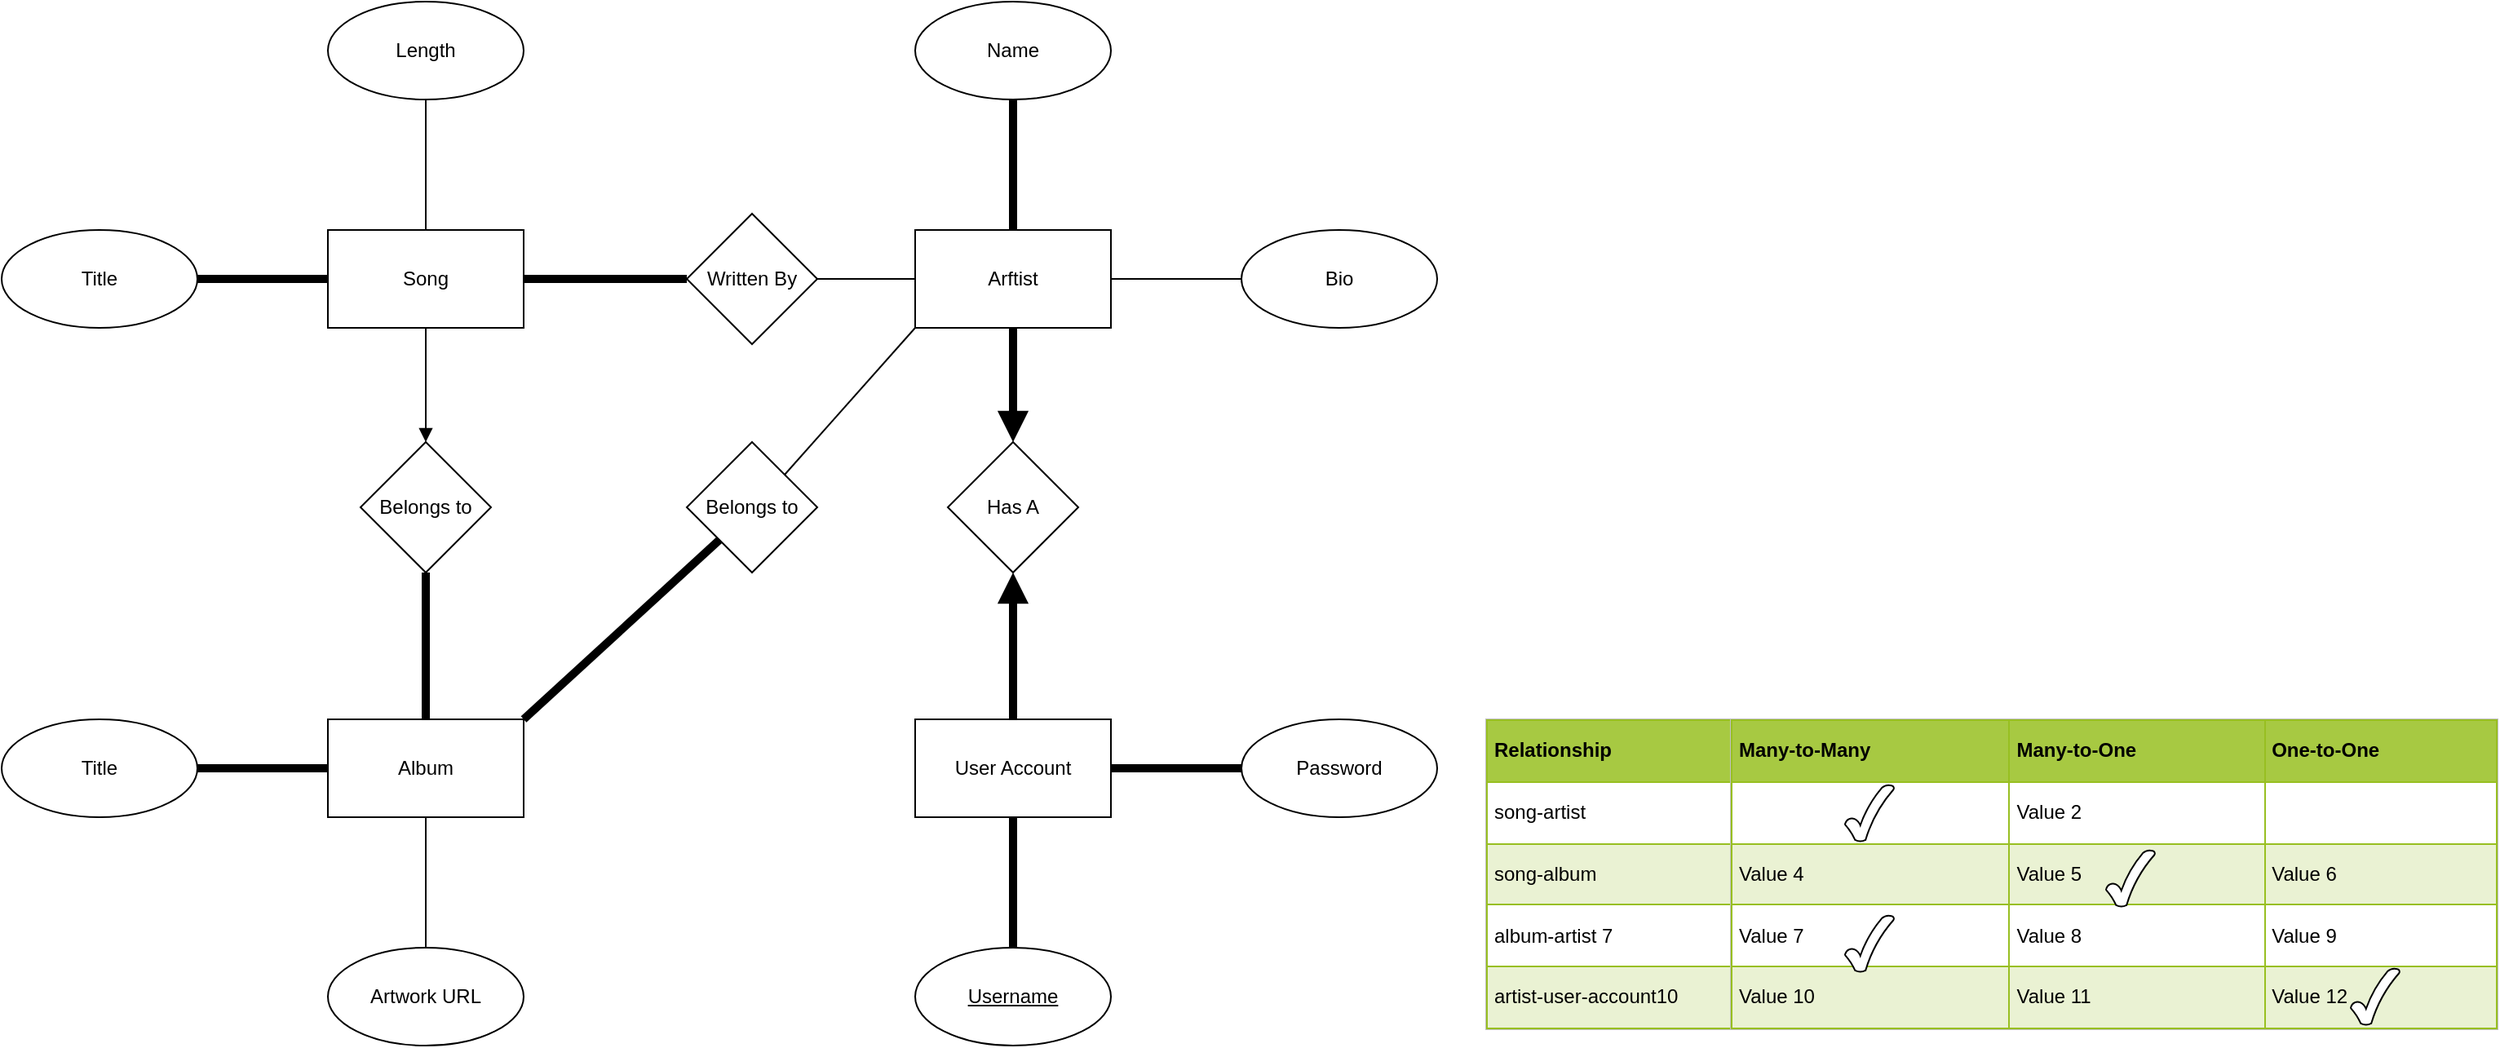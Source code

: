 <mxfile>
    <diagram id="93NWZDRxkafKrjGZCm62" name="Page-1">
        <mxGraphModel dx="2852" dy="658" grid="1" gridSize="10" guides="1" tooltips="1" connect="1" arrows="1" fold="1" page="1" pageScale="1" pageWidth="1920" pageHeight="1200" math="0" shadow="0">
            <root>
                <mxCell id="0"/>
                <mxCell id="1" parent="0"/>
                <mxCell id="4" value="" style="edgeStyle=none;html=1;endArrow=none;endFill=0;" edge="1" parent="1" source="2" target="3">
                    <mxGeometry relative="1" as="geometry"/>
                </mxCell>
                <mxCell id="6" value="" style="edgeStyle=none;html=1;strokeWidth=5;endArrow=none;endFill=0;" edge="1" parent="1" source="2" target="5">
                    <mxGeometry relative="1" as="geometry"/>
                </mxCell>
                <mxCell id="8" value="" style="edgeStyle=none;html=1;endArrow=none;endFill=0;strokeWidth=5;" edge="1" parent="1" source="2" target="7">
                    <mxGeometry relative="1" as="geometry"/>
                </mxCell>
                <mxCell id="10" value="" style="edgeStyle=none;html=1;endArrow=block;endFill=1;strokeWidth=1;startSize=6;" edge="1" parent="1" source="2" target="9">
                    <mxGeometry relative="1" as="geometry"/>
                </mxCell>
                <mxCell id="2" value="Song" style="rounded=0;whiteSpace=wrap;html=1;" vertex="1" parent="1">
                    <mxGeometry x="160" y="170" width="120" height="60" as="geometry"/>
                </mxCell>
                <mxCell id="3" value="Length" style="ellipse;whiteSpace=wrap;html=1;rounded=0;" vertex="1" parent="1">
                    <mxGeometry x="160" y="30" width="120" height="60" as="geometry"/>
                </mxCell>
                <mxCell id="5" value="Title" style="ellipse;whiteSpace=wrap;html=1;rounded=0;" vertex="1" parent="1">
                    <mxGeometry x="-40" y="170" width="120" height="60" as="geometry"/>
                </mxCell>
                <mxCell id="18" value="" style="edgeStyle=none;html=1;endArrow=none;endFill=0;startSize=6;strokeWidth=1;" edge="1" parent="1" source="7" target="17">
                    <mxGeometry relative="1" as="geometry"/>
                </mxCell>
                <mxCell id="7" value="Written By" style="rhombus;whiteSpace=wrap;html=1;rounded=0;" vertex="1" parent="1">
                    <mxGeometry x="380" y="160" width="80" height="80" as="geometry"/>
                </mxCell>
                <mxCell id="12" value="" style="edgeStyle=none;html=1;endArrow=none;endFill=0;startSize=6;strokeWidth=5;" edge="1" parent="1" source="9" target="11">
                    <mxGeometry relative="1" as="geometry"/>
                </mxCell>
                <mxCell id="9" value="Belongs to" style="rhombus;whiteSpace=wrap;html=1;rounded=0;" vertex="1" parent="1">
                    <mxGeometry x="180" y="300" width="80" height="80" as="geometry"/>
                </mxCell>
                <mxCell id="14" value="" style="edgeStyle=none;html=1;endArrow=none;endFill=0;startSize=6;strokeWidth=5;" edge="1" parent="1" source="11" target="13">
                    <mxGeometry relative="1" as="geometry"/>
                </mxCell>
                <mxCell id="16" value="" style="edgeStyle=none;html=1;endArrow=none;endFill=0;startSize=6;strokeWidth=1;" edge="1" parent="1" source="11" target="15">
                    <mxGeometry relative="1" as="geometry"/>
                </mxCell>
                <mxCell id="11" value="Album" style="whiteSpace=wrap;html=1;rounded=0;" vertex="1" parent="1">
                    <mxGeometry x="160" y="470" width="120" height="60" as="geometry"/>
                </mxCell>
                <mxCell id="13" value="Title" style="ellipse;whiteSpace=wrap;html=1;rounded=0;" vertex="1" parent="1">
                    <mxGeometry x="-40" y="470" width="120" height="60" as="geometry"/>
                </mxCell>
                <mxCell id="15" value="Artwork URL" style="ellipse;whiteSpace=wrap;html=1;rounded=0;" vertex="1" parent="1">
                    <mxGeometry x="160" y="610" width="120" height="60" as="geometry"/>
                </mxCell>
                <mxCell id="20" value="" style="edgeStyle=none;html=1;endArrow=none;endFill=0;startSize=6;strokeWidth=5;" edge="1" parent="1" source="17" target="19">
                    <mxGeometry relative="1" as="geometry"/>
                </mxCell>
                <mxCell id="22" value="" style="edgeStyle=none;html=1;endArrow=none;endFill=0;startSize=6;strokeWidth=1;" edge="1" parent="1" source="17" target="21">
                    <mxGeometry relative="1" as="geometry"/>
                </mxCell>
                <mxCell id="24" value="" style="edgeStyle=none;html=1;endArrow=block;endFill=1;startSize=6;strokeWidth=5;" edge="1" parent="1" source="17" target="23">
                    <mxGeometry relative="1" as="geometry"/>
                </mxCell>
                <mxCell id="17" value="Arftist" style="whiteSpace=wrap;html=1;rounded=0;" vertex="1" parent="1">
                    <mxGeometry x="520" y="170" width="120" height="60" as="geometry"/>
                </mxCell>
                <mxCell id="19" value="Name" style="ellipse;whiteSpace=wrap;html=1;rounded=0;" vertex="1" parent="1">
                    <mxGeometry x="520" y="30" width="120" height="60" as="geometry"/>
                </mxCell>
                <mxCell id="21" value="Bio" style="ellipse;whiteSpace=wrap;html=1;rounded=0;" vertex="1" parent="1">
                    <mxGeometry x="720" y="170" width="120" height="60" as="geometry"/>
                </mxCell>
                <mxCell id="26" value="" style="edgeStyle=none;html=1;endArrow=none;endFill=0;startSize=6;strokeWidth=5;startArrow=block;startFill=1;" edge="1" parent="1" source="23" target="25">
                    <mxGeometry relative="1" as="geometry"/>
                </mxCell>
                <mxCell id="23" value="Has A" style="rhombus;whiteSpace=wrap;html=1;rounded=0;" vertex="1" parent="1">
                    <mxGeometry x="540" y="300" width="80" height="80" as="geometry"/>
                </mxCell>
                <mxCell id="28" value="" style="edgeStyle=none;html=1;startArrow=none;startFill=0;endArrow=none;endFill=0;startSize=6;strokeWidth=5;" edge="1" parent="1" source="25" target="27">
                    <mxGeometry relative="1" as="geometry"/>
                </mxCell>
                <mxCell id="30" value="" style="edgeStyle=none;html=1;startArrow=none;startFill=0;endArrow=none;endFill=0;startSize=6;strokeWidth=5;" edge="1" parent="1" source="25" target="29">
                    <mxGeometry relative="1" as="geometry"/>
                </mxCell>
                <mxCell id="25" value="User Account" style="rounded=0;whiteSpace=wrap;html=1;" vertex="1" parent="1">
                    <mxGeometry x="520" y="470" width="120" height="60" as="geometry"/>
                </mxCell>
                <mxCell id="27" value="Password" style="ellipse;whiteSpace=wrap;html=1;rounded=0;" vertex="1" parent="1">
                    <mxGeometry x="720" y="470" width="120" height="60" as="geometry"/>
                </mxCell>
                <mxCell id="29" value="&lt;u&gt;Username&lt;/u&gt;" style="ellipse;whiteSpace=wrap;html=1;rounded=0;" vertex="1" parent="1">
                    <mxGeometry x="520" y="610" width="120" height="60" as="geometry"/>
                </mxCell>
                <mxCell id="32" style="edgeStyle=none;html=1;exitX=1;exitY=0;exitDx=0;exitDy=0;entryX=0;entryY=1;entryDx=0;entryDy=0;startArrow=none;startFill=0;endArrow=none;endFill=0;startSize=6;strokeWidth=1;" edge="1" parent="1" source="31" target="17">
                    <mxGeometry relative="1" as="geometry"/>
                </mxCell>
                <mxCell id="33" style="edgeStyle=none;html=1;exitX=0;exitY=1;exitDx=0;exitDy=0;entryX=1;entryY=0;entryDx=0;entryDy=0;startArrow=none;startFill=0;endArrow=none;endFill=0;startSize=6;strokeWidth=5;" edge="1" parent="1" source="31" target="11">
                    <mxGeometry relative="1" as="geometry"/>
                </mxCell>
                <mxCell id="31" value="Belongs to" style="rhombus;whiteSpace=wrap;html=1;" vertex="1" parent="1">
                    <mxGeometry x="380" y="300" width="80" height="80" as="geometry"/>
                </mxCell>
                <mxCell id="87" value="&lt;table border=&quot;1&quot; width=&quot;100%&quot; cellpadding=&quot;4&quot; style=&quot;width: 100% ; height: 100% ; border-collapse: collapse&quot;&gt;&lt;tbody&gt;&lt;tr style=&quot;background-color: #a7c942 ; color: #ffffff ; border: 1px solid #98bf21&quot;&gt;&lt;th align=&quot;left&quot;&gt;&lt;font color=&quot;#000000&quot;&gt;Relationship&lt;/font&gt;&lt;/th&gt;&lt;th align=&quot;left&quot;&gt;&lt;font color=&quot;#000000&quot;&gt;Many-to-One&lt;/font&gt;&lt;/th&gt;&lt;th align=&quot;left&quot;&gt;&lt;font color=&quot;#000000&quot;&gt;One-to-One&lt;/font&gt;&lt;/th&gt;&lt;/tr&gt;&lt;tr style=&quot;border: 1px solid #98bf21&quot;&gt;&lt;td&gt;&lt;font color=&quot;#000000&quot;&gt;song-artist&lt;/font&gt;&lt;/td&gt;&lt;td&gt;Value 2&lt;/td&gt;&lt;td&gt;&lt;/td&gt;&lt;/tr&gt;&lt;tr style=&quot;background-color: #eaf2d3 ; border: 1px solid #98bf21&quot;&gt;&lt;td&gt;&lt;font color=&quot;#000000&quot;&gt;song-album&lt;/font&gt;&lt;/td&gt;&lt;td&gt;Value 5ss&lt;/td&gt;&lt;td&gt;Value 6&lt;/td&gt;&lt;/tr&gt;&lt;tr style=&quot;border: 1px solid #98bf21&quot;&gt;&lt;td&gt;&lt;font color=&quot;#000000&quot;&gt;album-artist&lt;/font&gt; 7&lt;/td&gt;&lt;td&gt;Value 8&lt;/td&gt;&lt;td&gt;Value 9&lt;/td&gt;&lt;/tr&gt;&lt;tr style=&quot;background-color: #eaf2d3 ; border: 1px solid #98bf21&quot;&gt;&lt;td&gt;&lt;font color=&quot;#000000&quot;&gt;artist-user-account&lt;/font&gt;10&lt;/td&gt;&lt;td&gt;Value 11&lt;/td&gt;&lt;td&gt;Value 12&lt;/td&gt;&lt;/tr&gt;&lt;/tbody&gt;&lt;/table&gt;" style="text;html=1;strokeColor=#c0c0c0;fillColor=#ffffff;overflow=fill;rounded=0;comic=0;noLabel=0;metaEdit=0;" vertex="1" parent="1">
                    <mxGeometry x="870" y="470" width="460" height="190" as="geometry"/>
                </mxCell>
                <mxCell id="86" value="&lt;table border=&quot;1&quot; width=&quot;100%&quot; cellpadding=&quot;4&quot; style=&quot;width: 100% ; height: 100% ; border-collapse: collapse&quot;&gt;&lt;tbody&gt;&lt;tr style=&quot;background-color: #a7c942 ; color: #ffffff ; border: 1px solid #98bf21&quot;&gt;&lt;th align=&quot;left&quot;&gt;&lt;font color=&quot;#000000&quot;&gt;Many-to-Many&lt;/font&gt;&lt;/th&gt;&lt;th align=&quot;left&quot;&gt;&lt;font color=&quot;#000000&quot;&gt;Many-to-One&lt;/font&gt;&lt;/th&gt;&lt;th align=&quot;left&quot;&gt;&lt;font color=&quot;#000000&quot;&gt;One-to-One&lt;/font&gt;&lt;/th&gt;&lt;/tr&gt;&lt;tr style=&quot;border: 1px solid #98bf21&quot;&gt;&lt;td&gt;&lt;br&gt;&lt;/td&gt;&lt;td&gt;Value 2&lt;/td&gt;&lt;td&gt;&lt;/td&gt;&lt;/tr&gt;&lt;tr style=&quot;background-color: #eaf2d3 ; border: 1px solid #98bf21&quot;&gt;&lt;td&gt;Value 4&lt;/td&gt;&lt;td&gt;Value 5&lt;/td&gt;&lt;td&gt;Value 6&lt;/td&gt;&lt;/tr&gt;&lt;tr style=&quot;border: 1px solid #98bf21&quot;&gt;&lt;td&gt;Value 7&lt;/td&gt;&lt;td&gt;Value 8&lt;/td&gt;&lt;td&gt;Value 9&lt;/td&gt;&lt;/tr&gt;&lt;tr style=&quot;background-color: #eaf2d3 ; border: 1px solid #98bf21&quot;&gt;&lt;td&gt;Value 10&lt;/td&gt;&lt;td&gt;Value 11&lt;/td&gt;&lt;td&gt;Value 12&lt;/td&gt;&lt;/tr&gt;&lt;/tbody&gt;&lt;/table&gt;" style="text;html=1;strokeColor=#c0c0c0;fillColor=#ffffff;overflow=fill;rounded=0;comic=0;noLabel=0;metaEdit=0;" vertex="1" parent="1">
                    <mxGeometry x="1020" y="470" width="470" height="190" as="geometry"/>
                </mxCell>
                <mxCell id="89" value="" style="verticalLabelPosition=bottom;verticalAlign=top;html=1;shape=mxgraph.basic.tick;comic=0;" vertex="1" parent="1">
                    <mxGeometry x="1250" y="550" width="30" height="35" as="geometry"/>
                </mxCell>
                <mxCell id="91" value="" style="verticalLabelPosition=bottom;verticalAlign=top;html=1;shape=mxgraph.basic.tick;comic=0;" vertex="1" parent="1">
                    <mxGeometry x="1400" y="622.5" width="30" height="35" as="geometry"/>
                </mxCell>
                <mxCell id="94" value="" style="verticalLabelPosition=bottom;verticalAlign=top;html=1;shape=mxgraph.basic.tick;comic=0;" vertex="1" parent="1">
                    <mxGeometry x="1090" y="510" width="30" height="35" as="geometry"/>
                </mxCell>
                <mxCell id="95" value="" style="verticalLabelPosition=bottom;verticalAlign=top;html=1;shape=mxgraph.basic.tick;comic=0;" vertex="1" parent="1">
                    <mxGeometry x="1090" y="590" width="30" height="35" as="geometry"/>
                </mxCell>
            </root>
        </mxGraphModel>
    </diagram>
</mxfile>